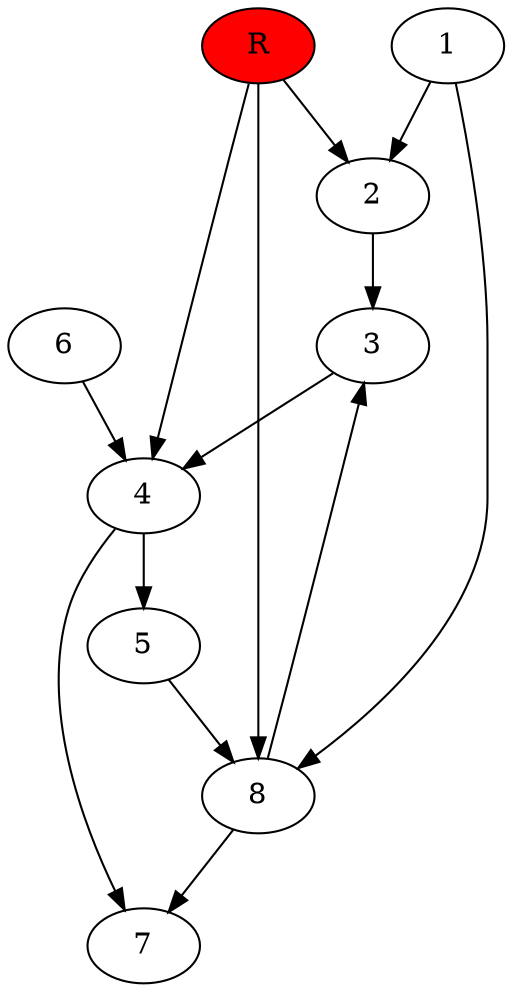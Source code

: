 digraph prb55536 {
	1
	2
	3
	4
	5
	6
	7
	8
	R [fillcolor="#ff0000" style=filled]
	1 -> 2
	1 -> 8
	2 -> 3
	3 -> 4
	4 -> 5
	4 -> 7
	5 -> 8
	6 -> 4
	8 -> 3
	8 -> 7
	R -> 2
	R -> 4
	R -> 8
}
